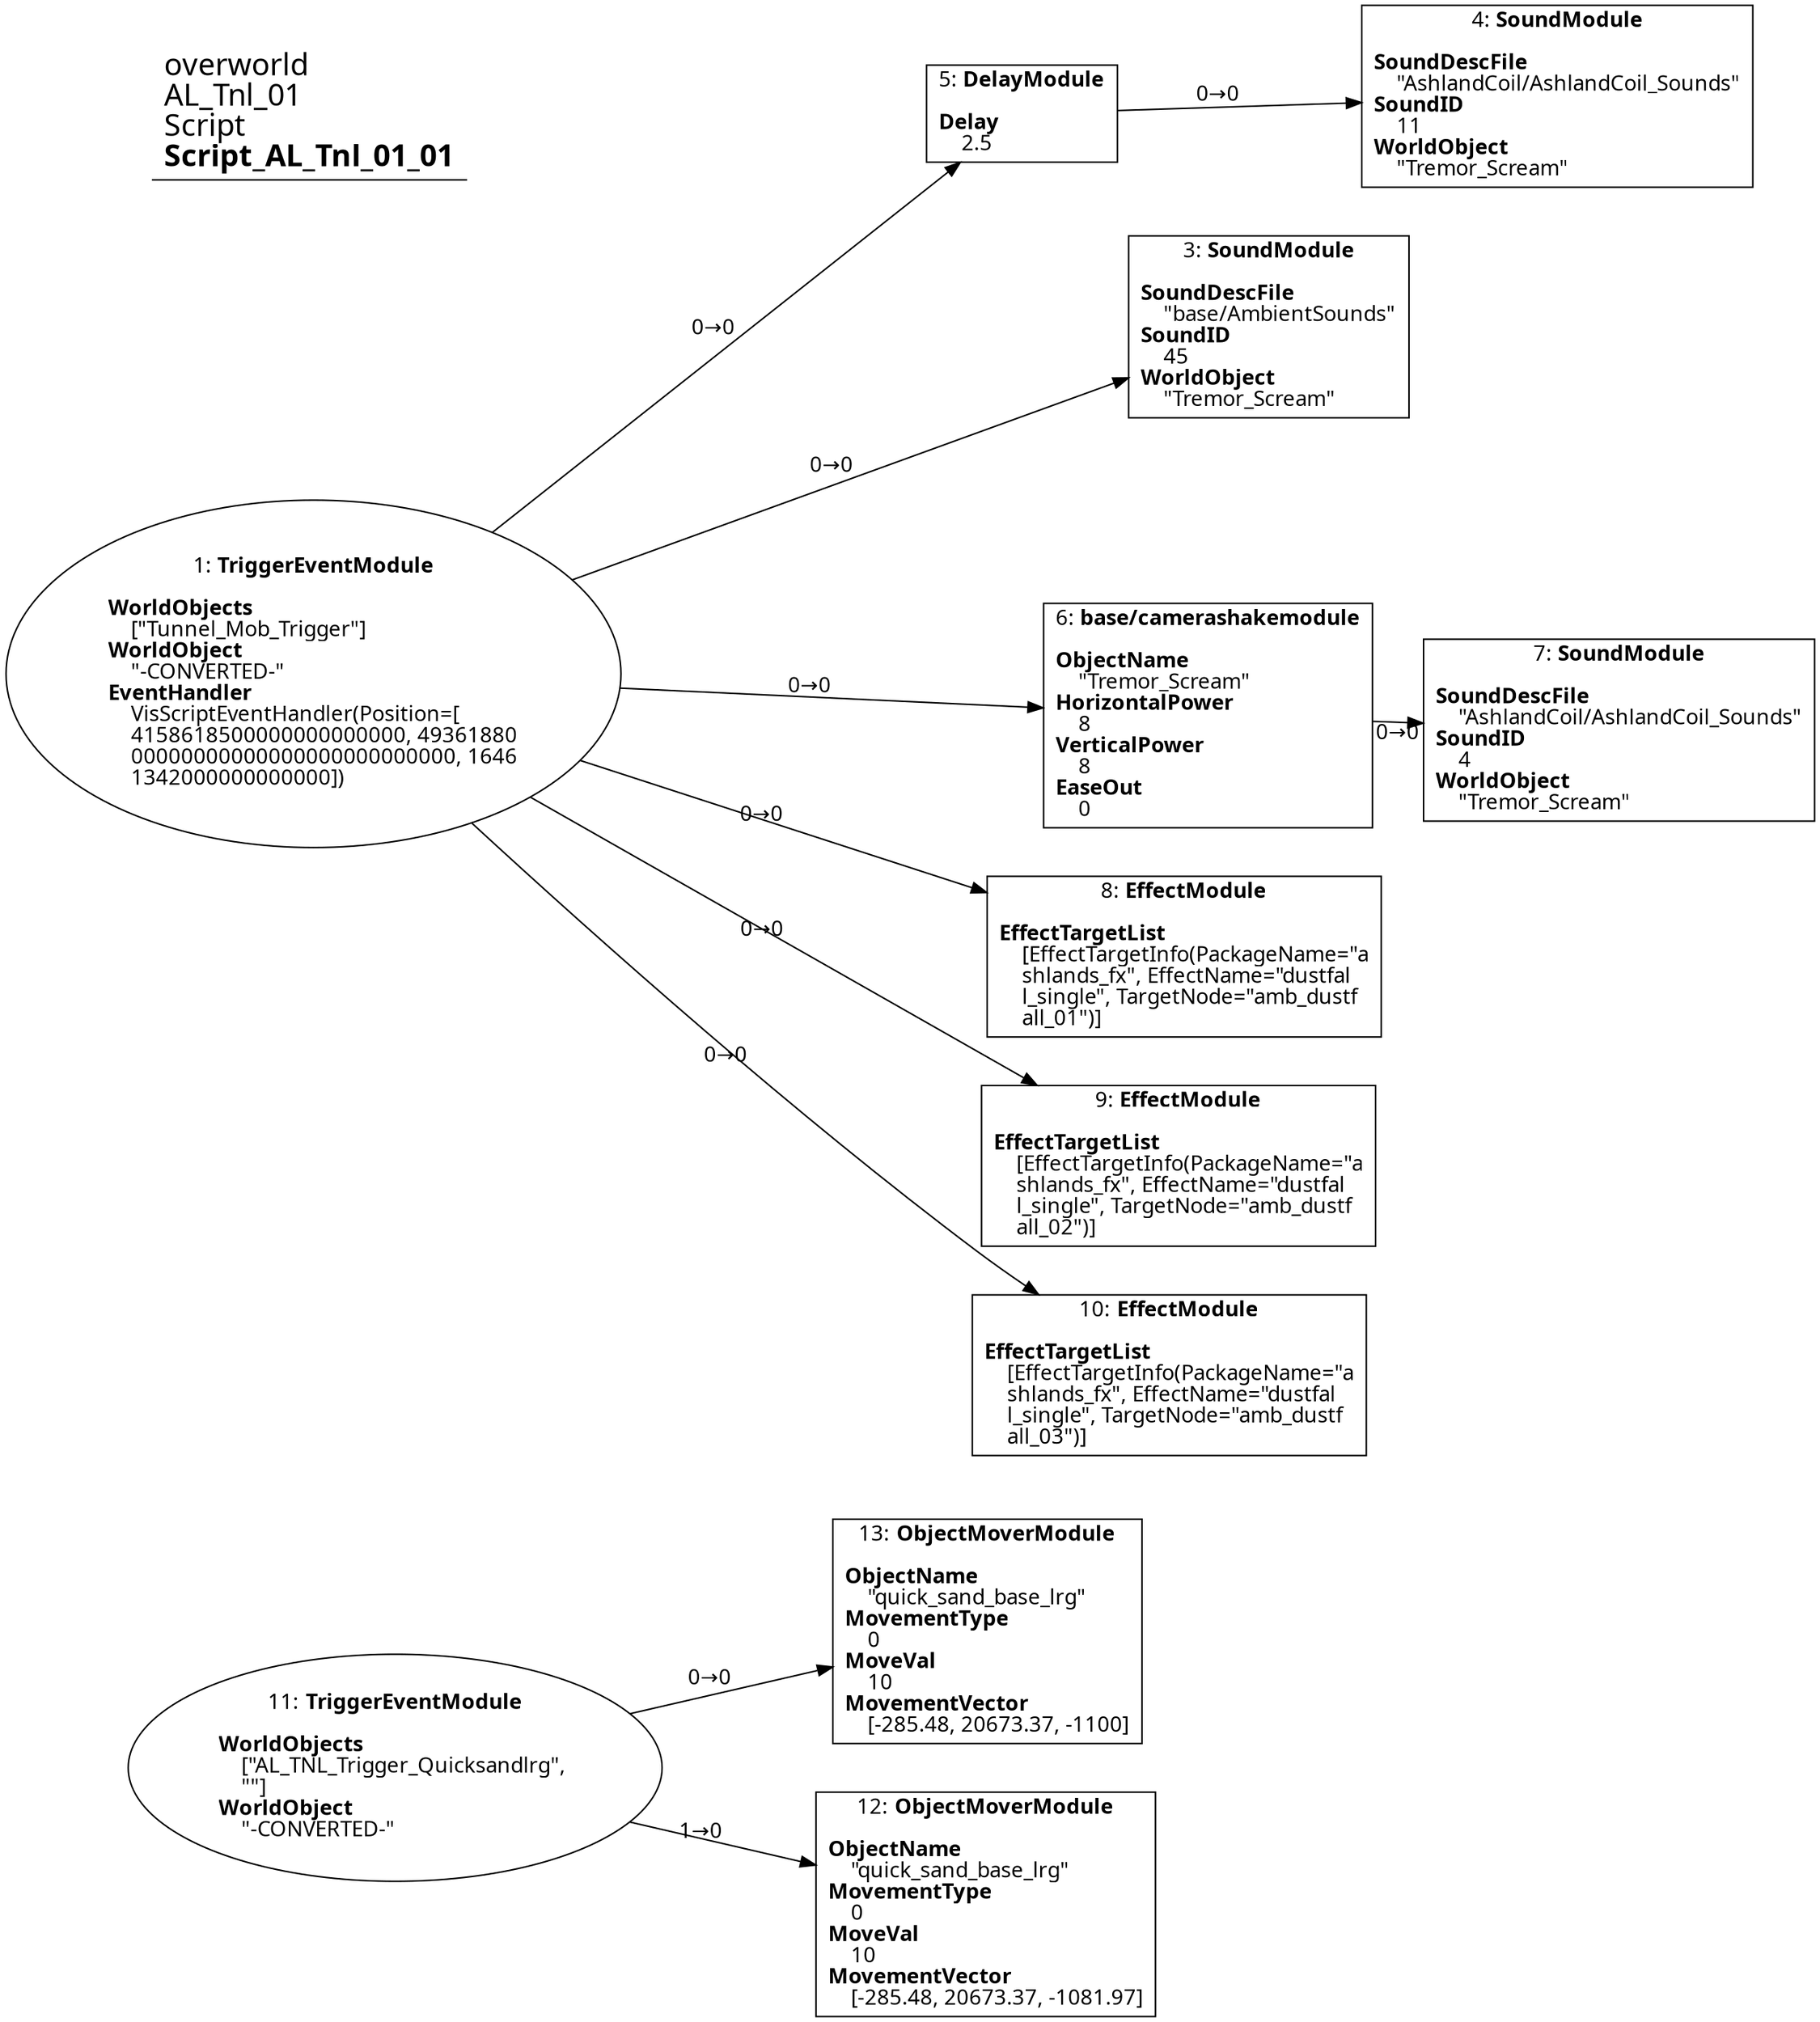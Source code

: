 digraph {
    layout = fdp;
    overlap = prism;
    sep = "+16";
    splines = spline;

    node [ shape = box ];

    graph [ fontname = "Segoe UI" ];
    node [ fontname = "Segoe UI" ];
    edge [ fontname = "Segoe UI" ];

    1 [ label = <1: <b>TriggerEventModule</b><br/><br/><b>WorldObjects</b><br align="left"/>    [&quot;Tunnel_Mob_Trigger&quot;]<br align="left"/><b>WorldObject</b><br align="left"/>    &quot;-CONVERTED-&quot;<br align="left"/><b>EventHandler</b><br align="left"/>    VisScriptEventHandler(Position=[<br align="left"/>    4158618500000000000000, 49361880<br align="left"/>    00000000000000000000000000, 1646<br align="left"/>    1342000000000000])<br align="left"/>> ];
    1 [ shape = oval ]
    1 [ pos = "-0.20300001,-0.35900003!" ];
    1 -> 5 [ label = "0→0" ];
    1 -> 3 [ label = "0→0" ];
    1 -> 6 [ label = "0→0" ];
    1 -> 8 [ label = "0→0" ];
    1 -> 9 [ label = "0→0" ];
    1 -> 10 [ label = "0→0" ];

    3 [ label = <3: <b>SoundModule</b><br/><br/><b>SoundDescFile</b><br align="left"/>    &quot;base/AmbientSounds&quot;<br align="left"/><b>SoundID</b><br align="left"/>    45<br align="left"/><b>WorldObject</b><br align="left"/>    &quot;Tremor_Scream&quot;<br align="left"/>> ];
    3 [ pos = "0.37600002,-0.13900001!" ];

    4 [ label = <4: <b>SoundModule</b><br/><br/><b>SoundDescFile</b><br align="left"/>    &quot;AshlandCoil/AshlandCoil_Sounds&quot;<br align="left"/><b>SoundID</b><br align="left"/>    11<br align="left"/><b>WorldObject</b><br align="left"/>    &quot;Tremor_Scream&quot;<br align="left"/>> ];
    4 [ pos = "0.521,-0.023000002!" ];

    5 [ label = <5: <b>DelayModule</b><br/><br/><b>Delay</b><br align="left"/>    2.5<br align="left"/>> ];
    5 [ pos = "0.22100002,-0.023000002!" ];
    5 -> 4 [ label = "0→0" ];

    6 [ label = <6: <b>base/camerashakemodule</b><br/><br/><b>ObjectName</b><br align="left"/>    &quot;Tremor_Scream&quot;<br align="left"/><b>HorizontalPower</b><br align="left"/>    8<br align="left"/><b>VerticalPower</b><br align="left"/>    8<br align="left"/><b>EaseOut</b><br align="left"/>    0<br align="left"/>> ];
    6 [ pos = "0.32500002,-0.41900003!" ];
    6 -> 7 [ label = "0→0" ];

    7 [ label = <7: <b>SoundModule</b><br/><br/><b>SoundDescFile</b><br align="left"/>    &quot;AshlandCoil/AshlandCoil_Sounds&quot;<br align="left"/><b>SoundID</b><br align="left"/>    4<br align="left"/><b>WorldObject</b><br align="left"/>    &quot;Tremor_Scream&quot;<br align="left"/>> ];
    7 [ pos = "0.551,-0.41900003!" ];

    8 [ label = <8: <b>EffectModule</b><br/><br/><b>EffectTargetList</b><br align="left"/>    [EffectTargetInfo(PackageName=&quot;a<br align="left"/>    shlands_fx&quot;, EffectName=&quot;dustfal<br align="left"/>    l_single&quot;, TargetNode=&quot;amb_dustf<br align="left"/>    all_01&quot;)]<br align="left"/>> ];
    8 [ pos = "0.31500003,-0.532!" ];

    9 [ label = <9: <b>EffectModule</b><br/><br/><b>EffectTargetList</b><br align="left"/>    [EffectTargetInfo(PackageName=&quot;a<br align="left"/>    shlands_fx&quot;, EffectName=&quot;dustfal<br align="left"/>    l_single&quot;, TargetNode=&quot;amb_dustf<br align="left"/>    all_02&quot;)]<br align="left"/>> ];
    9 [ pos = "0.312,-0.63100004!" ];

    10 [ label = <10: <b>EffectModule</b><br/><br/><b>EffectTargetList</b><br align="left"/>    [EffectTargetInfo(PackageName=&quot;a<br align="left"/>    shlands_fx&quot;, EffectName=&quot;dustfal<br align="left"/>    l_single&quot;, TargetNode=&quot;amb_dustf<br align="left"/>    all_03&quot;)]<br align="left"/>> ];
    10 [ pos = "0.307,-0.73200005!" ];

    11 [ label = <11: <b>TriggerEventModule</b><br/><br/><b>WorldObjects</b><br align="left"/>    [&quot;AL_TNL_Trigger_Quicksandlrg&quot;, <br align="left"/>    &quot;&quot;]<br align="left"/><b>WorldObject</b><br align="left"/>    &quot;-CONVERTED-&quot;<br align="left"/>> ];
    11 [ shape = oval ]
    11 [ pos = "-0.156,-1.005!" ];
    11 -> 12 [ label = "1→0" ];
    11 -> 13 [ label = "0→0" ];

    12 [ label = <12: <b>ObjectMoverModule</b><br/><br/><b>ObjectName</b><br align="left"/>    &quot;quick_sand_base_lrg&quot;<br align="left"/><b>MovementType</b><br align="left"/>    0<br align="left"/><b>MoveVal</b><br align="left"/>    10<br align="left"/><b>MovementVector</b><br align="left"/>    [-285.48, 20673.37, -1081.97]<br align="left"/>> ];
    12 [ pos = "0.19500001,-1.085!" ];

    13 [ label = <13: <b>ObjectMoverModule</b><br/><br/><b>ObjectName</b><br align="left"/>    &quot;quick_sand_base_lrg&quot;<br align="left"/><b>MovementType</b><br align="left"/>    0<br align="left"/><b>MoveVal</b><br align="left"/>    10<br align="left"/><b>MovementVector</b><br align="left"/>    [-285.48, 20673.37, -1100]<br align="left"/>> ];
    13 [ pos = "0.19600001,-0.924!" ];

    title [ pos = "-0.20400001,-0.022000002!" ];
    title [ shape = underline ];
    title [ label = <<font point-size="20">overworld<br align="left"/>AL_Tnl_01<br align="left"/>Script<br align="left"/><b>Script_AL_Tnl_01_01</b><br align="left"/></font>> ];
}
